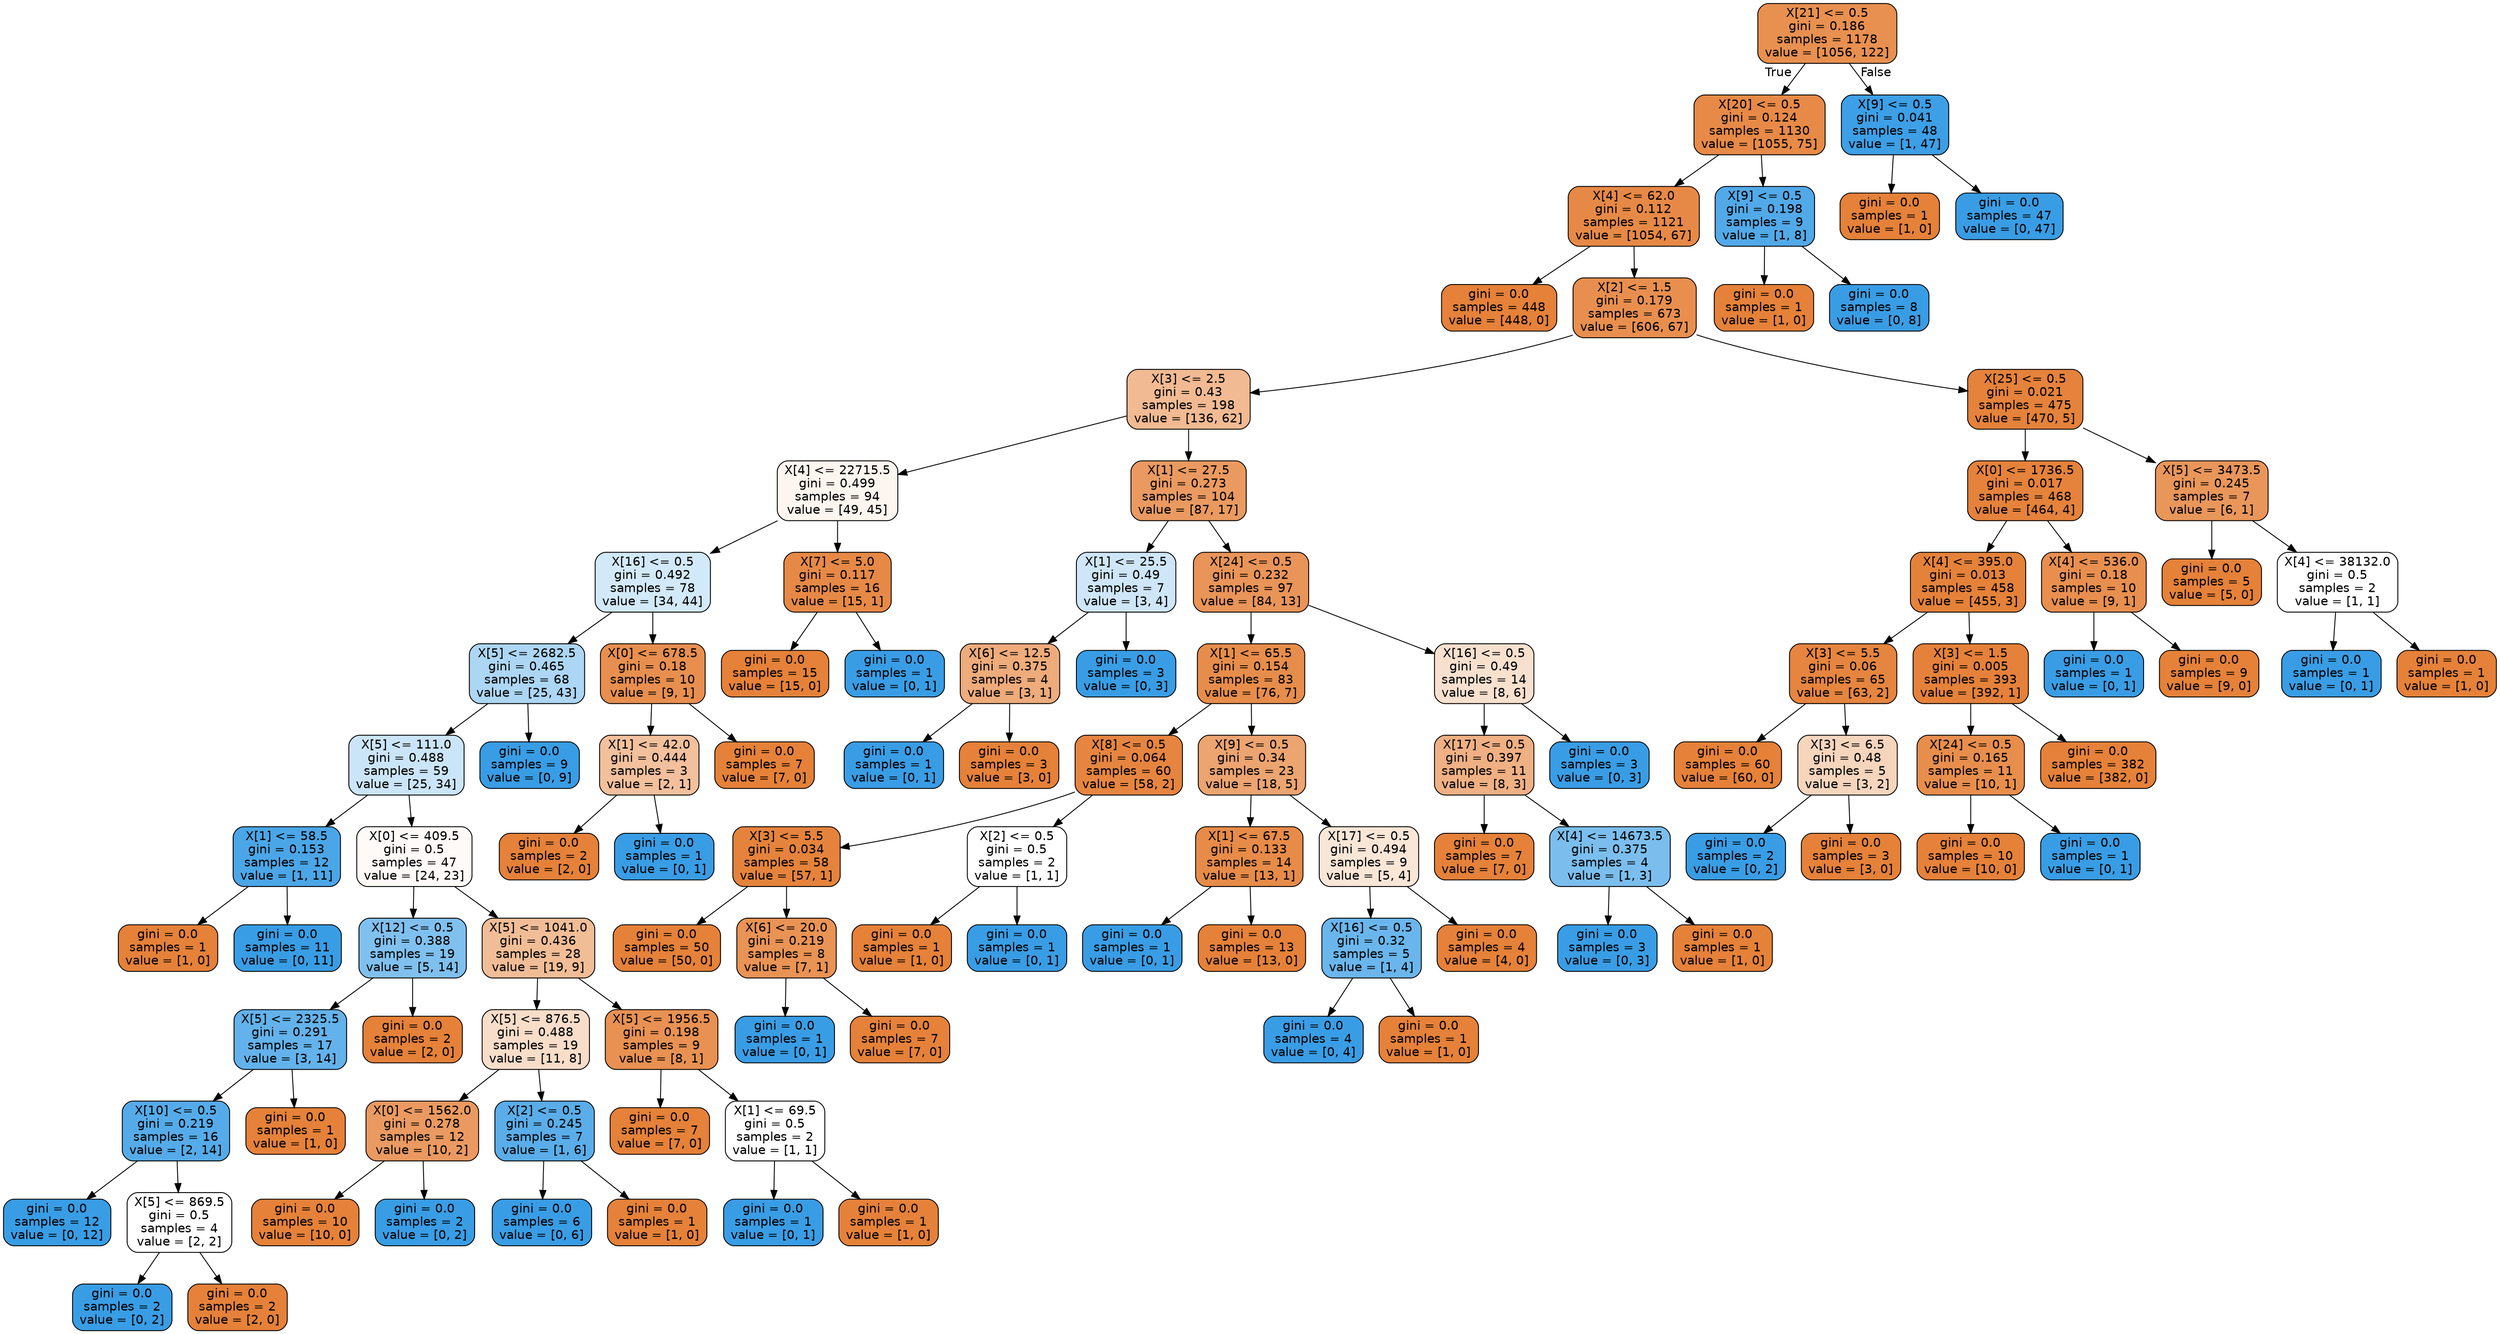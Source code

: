 digraph Tree {
node [shape=box, style="filled, rounded", color="black", fontname=helvetica] ;
edge [fontname=helvetica] ;
0 [label="X[21] <= 0.5\ngini = 0.186\nsamples = 1178\nvalue = [1056, 122]", fillcolor="#e89050"] ;
1 [label="X[20] <= 0.5\ngini = 0.124\nsamples = 1130\nvalue = [1055, 75]", fillcolor="#e78a47"] ;
0 -> 1 [labeldistance=2.5, labelangle=45, headlabel="True"] ;
2 [label="X[4] <= 62.0\ngini = 0.112\nsamples = 1121\nvalue = [1054, 67]", fillcolor="#e78946"] ;
1 -> 2 ;
3 [label="gini = 0.0\nsamples = 448\nvalue = [448, 0]", fillcolor="#e58139"] ;
2 -> 3 ;
4 [label="X[2] <= 1.5\ngini = 0.179\nsamples = 673\nvalue = [606, 67]", fillcolor="#e88f4f"] ;
2 -> 4 ;
5 [label="X[3] <= 2.5\ngini = 0.43\nsamples = 198\nvalue = [136, 62]", fillcolor="#f1ba93"] ;
4 -> 5 ;
6 [label="X[4] <= 22715.5\ngini = 0.499\nsamples = 94\nvalue = [49, 45]", fillcolor="#fdf5ef"] ;
5 -> 6 ;
7 [label="X[16] <= 0.5\ngini = 0.492\nsamples = 78\nvalue = [34, 44]", fillcolor="#d2e9f9"] ;
6 -> 7 ;
8 [label="X[5] <= 2682.5\ngini = 0.465\nsamples = 68\nvalue = [25, 43]", fillcolor="#acd6f4"] ;
7 -> 8 ;
9 [label="X[5] <= 111.0\ngini = 0.488\nsamples = 59\nvalue = [25, 34]", fillcolor="#cbe5f8"] ;
8 -> 9 ;
10 [label="X[1] <= 58.5\ngini = 0.153\nsamples = 12\nvalue = [1, 11]", fillcolor="#4ba6e7"] ;
9 -> 10 ;
11 [label="gini = 0.0\nsamples = 1\nvalue = [1, 0]", fillcolor="#e58139"] ;
10 -> 11 ;
12 [label="gini = 0.0\nsamples = 11\nvalue = [0, 11]", fillcolor="#399de5"] ;
10 -> 12 ;
13 [label="X[0] <= 409.5\ngini = 0.5\nsamples = 47\nvalue = [24, 23]", fillcolor="#fefaf7"] ;
9 -> 13 ;
14 [label="X[12] <= 0.5\ngini = 0.388\nsamples = 19\nvalue = [5, 14]", fillcolor="#80c0ee"] ;
13 -> 14 ;
15 [label="X[5] <= 2325.5\ngini = 0.291\nsamples = 17\nvalue = [3, 14]", fillcolor="#63b2eb"] ;
14 -> 15 ;
16 [label="X[10] <= 0.5\ngini = 0.219\nsamples = 16\nvalue = [2, 14]", fillcolor="#55abe9"] ;
15 -> 16 ;
17 [label="gini = 0.0\nsamples = 12\nvalue = [0, 12]", fillcolor="#399de5"] ;
16 -> 17 ;
18 [label="X[5] <= 869.5\ngini = 0.5\nsamples = 4\nvalue = [2, 2]", fillcolor="#ffffff"] ;
16 -> 18 ;
19 [label="gini = 0.0\nsamples = 2\nvalue = [0, 2]", fillcolor="#399de5"] ;
18 -> 19 ;
20 [label="gini = 0.0\nsamples = 2\nvalue = [2, 0]", fillcolor="#e58139"] ;
18 -> 20 ;
21 [label="gini = 0.0\nsamples = 1\nvalue = [1, 0]", fillcolor="#e58139"] ;
15 -> 21 ;
22 [label="gini = 0.0\nsamples = 2\nvalue = [2, 0]", fillcolor="#e58139"] ;
14 -> 22 ;
23 [label="X[5] <= 1041.0\ngini = 0.436\nsamples = 28\nvalue = [19, 9]", fillcolor="#f1bd97"] ;
13 -> 23 ;
24 [label="X[5] <= 876.5\ngini = 0.488\nsamples = 19\nvalue = [11, 8]", fillcolor="#f8ddc9"] ;
23 -> 24 ;
25 [label="X[0] <= 1562.0\ngini = 0.278\nsamples = 12\nvalue = [10, 2]", fillcolor="#ea9a61"] ;
24 -> 25 ;
26 [label="gini = 0.0\nsamples = 10\nvalue = [10, 0]", fillcolor="#e58139"] ;
25 -> 26 ;
27 [label="gini = 0.0\nsamples = 2\nvalue = [0, 2]", fillcolor="#399de5"] ;
25 -> 27 ;
28 [label="X[2] <= 0.5\ngini = 0.245\nsamples = 7\nvalue = [1, 6]", fillcolor="#5aade9"] ;
24 -> 28 ;
29 [label="gini = 0.0\nsamples = 6\nvalue = [0, 6]", fillcolor="#399de5"] ;
28 -> 29 ;
30 [label="gini = 0.0\nsamples = 1\nvalue = [1, 0]", fillcolor="#e58139"] ;
28 -> 30 ;
31 [label="X[5] <= 1956.5\ngini = 0.198\nsamples = 9\nvalue = [8, 1]", fillcolor="#e89152"] ;
23 -> 31 ;
32 [label="gini = 0.0\nsamples = 7\nvalue = [7, 0]", fillcolor="#e58139"] ;
31 -> 32 ;
33 [label="X[1] <= 69.5\ngini = 0.5\nsamples = 2\nvalue = [1, 1]", fillcolor="#ffffff"] ;
31 -> 33 ;
34 [label="gini = 0.0\nsamples = 1\nvalue = [0, 1]", fillcolor="#399de5"] ;
33 -> 34 ;
35 [label="gini = 0.0\nsamples = 1\nvalue = [1, 0]", fillcolor="#e58139"] ;
33 -> 35 ;
36 [label="gini = 0.0\nsamples = 9\nvalue = [0, 9]", fillcolor="#399de5"] ;
8 -> 36 ;
37 [label="X[0] <= 678.5\ngini = 0.18\nsamples = 10\nvalue = [9, 1]", fillcolor="#e88f4f"] ;
7 -> 37 ;
38 [label="X[1] <= 42.0\ngini = 0.444\nsamples = 3\nvalue = [2, 1]", fillcolor="#f2c09c"] ;
37 -> 38 ;
39 [label="gini = 0.0\nsamples = 2\nvalue = [2, 0]", fillcolor="#e58139"] ;
38 -> 39 ;
40 [label="gini = 0.0\nsamples = 1\nvalue = [0, 1]", fillcolor="#399de5"] ;
38 -> 40 ;
41 [label="gini = 0.0\nsamples = 7\nvalue = [7, 0]", fillcolor="#e58139"] ;
37 -> 41 ;
42 [label="X[7] <= 5.0\ngini = 0.117\nsamples = 16\nvalue = [15, 1]", fillcolor="#e78946"] ;
6 -> 42 ;
43 [label="gini = 0.0\nsamples = 15\nvalue = [15, 0]", fillcolor="#e58139"] ;
42 -> 43 ;
44 [label="gini = 0.0\nsamples = 1\nvalue = [0, 1]", fillcolor="#399de5"] ;
42 -> 44 ;
45 [label="X[1] <= 27.5\ngini = 0.273\nsamples = 104\nvalue = [87, 17]", fillcolor="#ea9a60"] ;
5 -> 45 ;
46 [label="X[1] <= 25.5\ngini = 0.49\nsamples = 7\nvalue = [3, 4]", fillcolor="#cee6f8"] ;
45 -> 46 ;
47 [label="X[6] <= 12.5\ngini = 0.375\nsamples = 4\nvalue = [3, 1]", fillcolor="#eeab7b"] ;
46 -> 47 ;
48 [label="gini = 0.0\nsamples = 1\nvalue = [0, 1]", fillcolor="#399de5"] ;
47 -> 48 ;
49 [label="gini = 0.0\nsamples = 3\nvalue = [3, 0]", fillcolor="#e58139"] ;
47 -> 49 ;
50 [label="gini = 0.0\nsamples = 3\nvalue = [0, 3]", fillcolor="#399de5"] ;
46 -> 50 ;
51 [label="X[24] <= 0.5\ngini = 0.232\nsamples = 97\nvalue = [84, 13]", fillcolor="#e99458"] ;
45 -> 51 ;
52 [label="X[1] <= 65.5\ngini = 0.154\nsamples = 83\nvalue = [76, 7]", fillcolor="#e78d4b"] ;
51 -> 52 ;
53 [label="X[8] <= 0.5\ngini = 0.064\nsamples = 60\nvalue = [58, 2]", fillcolor="#e68540"] ;
52 -> 53 ;
54 [label="X[3] <= 5.5\ngini = 0.034\nsamples = 58\nvalue = [57, 1]", fillcolor="#e5833c"] ;
53 -> 54 ;
55 [label="gini = 0.0\nsamples = 50\nvalue = [50, 0]", fillcolor="#e58139"] ;
54 -> 55 ;
56 [label="X[6] <= 20.0\ngini = 0.219\nsamples = 8\nvalue = [7, 1]", fillcolor="#e99355"] ;
54 -> 56 ;
57 [label="gini = 0.0\nsamples = 1\nvalue = [0, 1]", fillcolor="#399de5"] ;
56 -> 57 ;
58 [label="gini = 0.0\nsamples = 7\nvalue = [7, 0]", fillcolor="#e58139"] ;
56 -> 58 ;
59 [label="X[2] <= 0.5\ngini = 0.5\nsamples = 2\nvalue = [1, 1]", fillcolor="#ffffff"] ;
53 -> 59 ;
60 [label="gini = 0.0\nsamples = 1\nvalue = [1, 0]", fillcolor="#e58139"] ;
59 -> 60 ;
61 [label="gini = 0.0\nsamples = 1\nvalue = [0, 1]", fillcolor="#399de5"] ;
59 -> 61 ;
62 [label="X[9] <= 0.5\ngini = 0.34\nsamples = 23\nvalue = [18, 5]", fillcolor="#eca470"] ;
52 -> 62 ;
63 [label="X[1] <= 67.5\ngini = 0.133\nsamples = 14\nvalue = [13, 1]", fillcolor="#e78b48"] ;
62 -> 63 ;
64 [label="gini = 0.0\nsamples = 1\nvalue = [0, 1]", fillcolor="#399de5"] ;
63 -> 64 ;
65 [label="gini = 0.0\nsamples = 13\nvalue = [13, 0]", fillcolor="#e58139"] ;
63 -> 65 ;
66 [label="X[17] <= 0.5\ngini = 0.494\nsamples = 9\nvalue = [5, 4]", fillcolor="#fae6d7"] ;
62 -> 66 ;
67 [label="X[16] <= 0.5\ngini = 0.32\nsamples = 5\nvalue = [1, 4]", fillcolor="#6ab6ec"] ;
66 -> 67 ;
68 [label="gini = 0.0\nsamples = 4\nvalue = [0, 4]", fillcolor="#399de5"] ;
67 -> 68 ;
69 [label="gini = 0.0\nsamples = 1\nvalue = [1, 0]", fillcolor="#e58139"] ;
67 -> 69 ;
70 [label="gini = 0.0\nsamples = 4\nvalue = [4, 0]", fillcolor="#e58139"] ;
66 -> 70 ;
71 [label="X[16] <= 0.5\ngini = 0.49\nsamples = 14\nvalue = [8, 6]", fillcolor="#f8e0ce"] ;
51 -> 71 ;
72 [label="X[17] <= 0.5\ngini = 0.397\nsamples = 11\nvalue = [8, 3]", fillcolor="#efb083"] ;
71 -> 72 ;
73 [label="gini = 0.0\nsamples = 7\nvalue = [7, 0]", fillcolor="#e58139"] ;
72 -> 73 ;
74 [label="X[4] <= 14673.5\ngini = 0.375\nsamples = 4\nvalue = [1, 3]", fillcolor="#7bbeee"] ;
72 -> 74 ;
75 [label="gini = 0.0\nsamples = 3\nvalue = [0, 3]", fillcolor="#399de5"] ;
74 -> 75 ;
76 [label="gini = 0.0\nsamples = 1\nvalue = [1, 0]", fillcolor="#e58139"] ;
74 -> 76 ;
77 [label="gini = 0.0\nsamples = 3\nvalue = [0, 3]", fillcolor="#399de5"] ;
71 -> 77 ;
78 [label="X[25] <= 0.5\ngini = 0.021\nsamples = 475\nvalue = [470, 5]", fillcolor="#e5823b"] ;
4 -> 78 ;
79 [label="X[0] <= 1736.5\ngini = 0.017\nsamples = 468\nvalue = [464, 4]", fillcolor="#e5823b"] ;
78 -> 79 ;
80 [label="X[4] <= 395.0\ngini = 0.013\nsamples = 458\nvalue = [455, 3]", fillcolor="#e5823a"] ;
79 -> 80 ;
81 [label="X[3] <= 5.5\ngini = 0.06\nsamples = 65\nvalue = [63, 2]", fillcolor="#e6853f"] ;
80 -> 81 ;
82 [label="gini = 0.0\nsamples = 60\nvalue = [60, 0]", fillcolor="#e58139"] ;
81 -> 82 ;
83 [label="X[3] <= 6.5\ngini = 0.48\nsamples = 5\nvalue = [3, 2]", fillcolor="#f6d5bd"] ;
81 -> 83 ;
84 [label="gini = 0.0\nsamples = 2\nvalue = [0, 2]", fillcolor="#399de5"] ;
83 -> 84 ;
85 [label="gini = 0.0\nsamples = 3\nvalue = [3, 0]", fillcolor="#e58139"] ;
83 -> 85 ;
86 [label="X[3] <= 1.5\ngini = 0.005\nsamples = 393\nvalue = [392, 1]", fillcolor="#e5813a"] ;
80 -> 86 ;
87 [label="X[24] <= 0.5\ngini = 0.165\nsamples = 11\nvalue = [10, 1]", fillcolor="#e88e4d"] ;
86 -> 87 ;
88 [label="gini = 0.0\nsamples = 10\nvalue = [10, 0]", fillcolor="#e58139"] ;
87 -> 88 ;
89 [label="gini = 0.0\nsamples = 1\nvalue = [0, 1]", fillcolor="#399de5"] ;
87 -> 89 ;
90 [label="gini = 0.0\nsamples = 382\nvalue = [382, 0]", fillcolor="#e58139"] ;
86 -> 90 ;
91 [label="X[4] <= 536.0\ngini = 0.18\nsamples = 10\nvalue = [9, 1]", fillcolor="#e88f4f"] ;
79 -> 91 ;
92 [label="gini = 0.0\nsamples = 1\nvalue = [0, 1]", fillcolor="#399de5"] ;
91 -> 92 ;
93 [label="gini = 0.0\nsamples = 9\nvalue = [9, 0]", fillcolor="#e58139"] ;
91 -> 93 ;
94 [label="X[5] <= 3473.5\ngini = 0.245\nsamples = 7\nvalue = [6, 1]", fillcolor="#e9965a"] ;
78 -> 94 ;
95 [label="gini = 0.0\nsamples = 5\nvalue = [5, 0]", fillcolor="#e58139"] ;
94 -> 95 ;
96 [label="X[4] <= 38132.0\ngini = 0.5\nsamples = 2\nvalue = [1, 1]", fillcolor="#ffffff"] ;
94 -> 96 ;
97 [label="gini = 0.0\nsamples = 1\nvalue = [0, 1]", fillcolor="#399de5"] ;
96 -> 97 ;
98 [label="gini = 0.0\nsamples = 1\nvalue = [1, 0]", fillcolor="#e58139"] ;
96 -> 98 ;
99 [label="X[9] <= 0.5\ngini = 0.198\nsamples = 9\nvalue = [1, 8]", fillcolor="#52a9e8"] ;
1 -> 99 ;
100 [label="gini = 0.0\nsamples = 1\nvalue = [1, 0]", fillcolor="#e58139"] ;
99 -> 100 ;
101 [label="gini = 0.0\nsamples = 8\nvalue = [0, 8]", fillcolor="#399de5"] ;
99 -> 101 ;
102 [label="X[9] <= 0.5\ngini = 0.041\nsamples = 48\nvalue = [1, 47]", fillcolor="#3d9fe6"] ;
0 -> 102 [labeldistance=2.5, labelangle=-45, headlabel="False"] ;
103 [label="gini = 0.0\nsamples = 1\nvalue = [1, 0]", fillcolor="#e58139"] ;
102 -> 103 ;
104 [label="gini = 0.0\nsamples = 47\nvalue = [0, 47]", fillcolor="#399de5"] ;
102 -> 104 ;
}